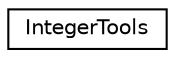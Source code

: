 digraph "Graphical Class Hierarchy"
{
 // LATEX_PDF_SIZE
  edge [fontname="Helvetica",fontsize="10",labelfontname="Helvetica",labelfontsize="10"];
  node [fontname="Helvetica",fontsize="10",shape=record];
  rankdir="LR";
  Node0 [label="IntegerTools",height=0.2,width=0.4,color="black", fillcolor="white", style="filled",URL="$class_integer_tools.html",tooltip="An integer utility functions class"];
}
